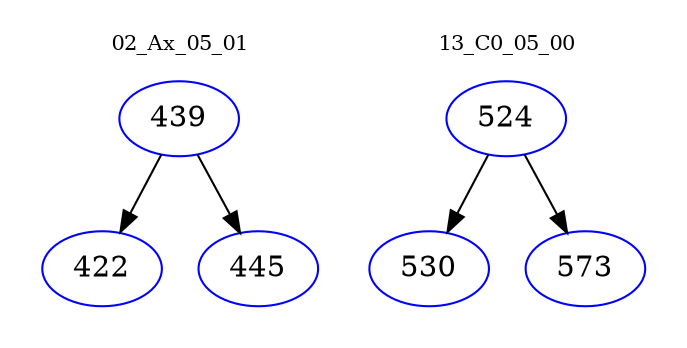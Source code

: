 digraph{
subgraph cluster_0 {
color = white
label = "02_Ax_05_01";
fontsize=10;
T0_439 [label="439", color="blue"]
T0_439 -> T0_422 [color="black"]
T0_422 [label="422", color="blue"]
T0_439 -> T0_445 [color="black"]
T0_445 [label="445", color="blue"]
}
subgraph cluster_1 {
color = white
label = "13_C0_05_00";
fontsize=10;
T1_524 [label="524", color="blue"]
T1_524 -> T1_530 [color="black"]
T1_530 [label="530", color="blue"]
T1_524 -> T1_573 [color="black"]
T1_573 [label="573", color="blue"]
}
}
